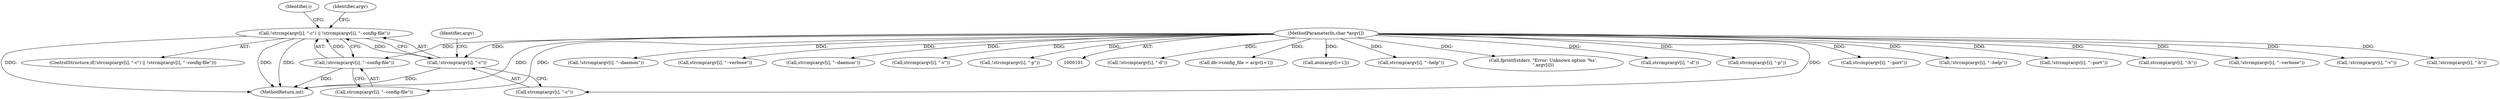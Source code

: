 digraph "0_mosquitto_9097577b49b7fdcf45d30975976dd93808ccc0c4@API" {
"1000120" [label="(Call,!strcmp(argv[i], \"-c\") || !strcmp(argv[i], \"--config-file\"))"];
"1000121" [label="(Call,!strcmp(argv[i], \"-c\"))"];
"1000105" [label="(MethodParameterIn,char *argv[])"];
"1000127" [label="(Call,!strcmp(argv[i], \"--config-file\"))"];
"1000175" [label="(Call,!strcmp(argv[i], \"-d\"))"];
"1000141" [label="(Call,db->config_file = argv[i+1])"];
"1000119" [label="(ControlStructure,if(!strcmp(argv[i], \"-c\") || !strcmp(argv[i], \"--config-file\")))"];
"1000237" [label="(Call,atoi(argv[i+1]))"];
"1000105" [label="(MethodParameterIn,char *argv[])"];
"1000136" [label="(Identifier,i)"];
"1000203" [label="(Call,strcmp(argv[i], \"--help\"))"];
"1000312" [label="(Call,fprintf(stderr, \"Error: Unknown option '%s'.\n\",argv[i]))"];
"1000176" [label="(Call,strcmp(argv[i], \"-d\"))"];
"1000216" [label="(Call,strcmp(argv[i], \"-p\"))"];
"1000222" [label="(Call,strcmp(argv[i], \"--port\"))"];
"1000202" [label="(Call,!strcmp(argv[i], \"--help\"))"];
"1000221" [label="(Call,!strcmp(argv[i], \"--port\"))"];
"1000197" [label="(Call,strcmp(argv[i], \"-h\"))"];
"1000953" [label="(MethodReturn,int)"];
"1000298" [label="(Call,!strcmp(argv[i], \"--verbose\"))"];
"1000122" [label="(Call,strcmp(argv[i], \"-c\"))"];
"1000128" [label="(Call,strcmp(argv[i], \"--config-file\"))"];
"1000292" [label="(Call,!strcmp(argv[i], \"-v\"))"];
"1000196" [label="(Call,!strcmp(argv[i], \"-h\"))"];
"1000178" [label="(Identifier,argv)"];
"1000120" [label="(Call,!strcmp(argv[i], \"-c\") || !strcmp(argv[i], \"--config-file\"))"];
"1000127" [label="(Call,!strcmp(argv[i], \"--config-file\"))"];
"1000130" [label="(Identifier,argv)"];
"1000181" [label="(Call,!strcmp(argv[i], \"--daemon\"))"];
"1000121" [label="(Call,!strcmp(argv[i], \"-c\"))"];
"1000299" [label="(Call,strcmp(argv[i], \"--verbose\"))"];
"1000182" [label="(Call,strcmp(argv[i], \"--daemon\"))"];
"1000293" [label="(Call,strcmp(argv[i], \"-v\"))"];
"1000215" [label="(Call,!strcmp(argv[i], \"-p\"))"];
"1000120" -> "1000119"  [label="AST: "];
"1000120" -> "1000121"  [label="CFG: "];
"1000120" -> "1000127"  [label="CFG: "];
"1000121" -> "1000120"  [label="AST: "];
"1000127" -> "1000120"  [label="AST: "];
"1000136" -> "1000120"  [label="CFG: "];
"1000178" -> "1000120"  [label="CFG: "];
"1000120" -> "1000953"  [label="DDG: "];
"1000120" -> "1000953"  [label="DDG: "];
"1000120" -> "1000953"  [label="DDG: "];
"1000121" -> "1000120"  [label="DDG: "];
"1000127" -> "1000120"  [label="DDG: "];
"1000121" -> "1000122"  [label="CFG: "];
"1000122" -> "1000121"  [label="AST: "];
"1000130" -> "1000121"  [label="CFG: "];
"1000121" -> "1000953"  [label="DDG: "];
"1000105" -> "1000121"  [label="DDG: "];
"1000105" -> "1000101"  [label="AST: "];
"1000105" -> "1000953"  [label="DDG: "];
"1000105" -> "1000122"  [label="DDG: "];
"1000105" -> "1000127"  [label="DDG: "];
"1000105" -> "1000128"  [label="DDG: "];
"1000105" -> "1000141"  [label="DDG: "];
"1000105" -> "1000175"  [label="DDG: "];
"1000105" -> "1000176"  [label="DDG: "];
"1000105" -> "1000181"  [label="DDG: "];
"1000105" -> "1000182"  [label="DDG: "];
"1000105" -> "1000196"  [label="DDG: "];
"1000105" -> "1000197"  [label="DDG: "];
"1000105" -> "1000202"  [label="DDG: "];
"1000105" -> "1000203"  [label="DDG: "];
"1000105" -> "1000215"  [label="DDG: "];
"1000105" -> "1000216"  [label="DDG: "];
"1000105" -> "1000221"  [label="DDG: "];
"1000105" -> "1000222"  [label="DDG: "];
"1000105" -> "1000237"  [label="DDG: "];
"1000105" -> "1000292"  [label="DDG: "];
"1000105" -> "1000293"  [label="DDG: "];
"1000105" -> "1000298"  [label="DDG: "];
"1000105" -> "1000299"  [label="DDG: "];
"1000105" -> "1000312"  [label="DDG: "];
"1000127" -> "1000128"  [label="CFG: "];
"1000128" -> "1000127"  [label="AST: "];
"1000127" -> "1000953"  [label="DDG: "];
}
